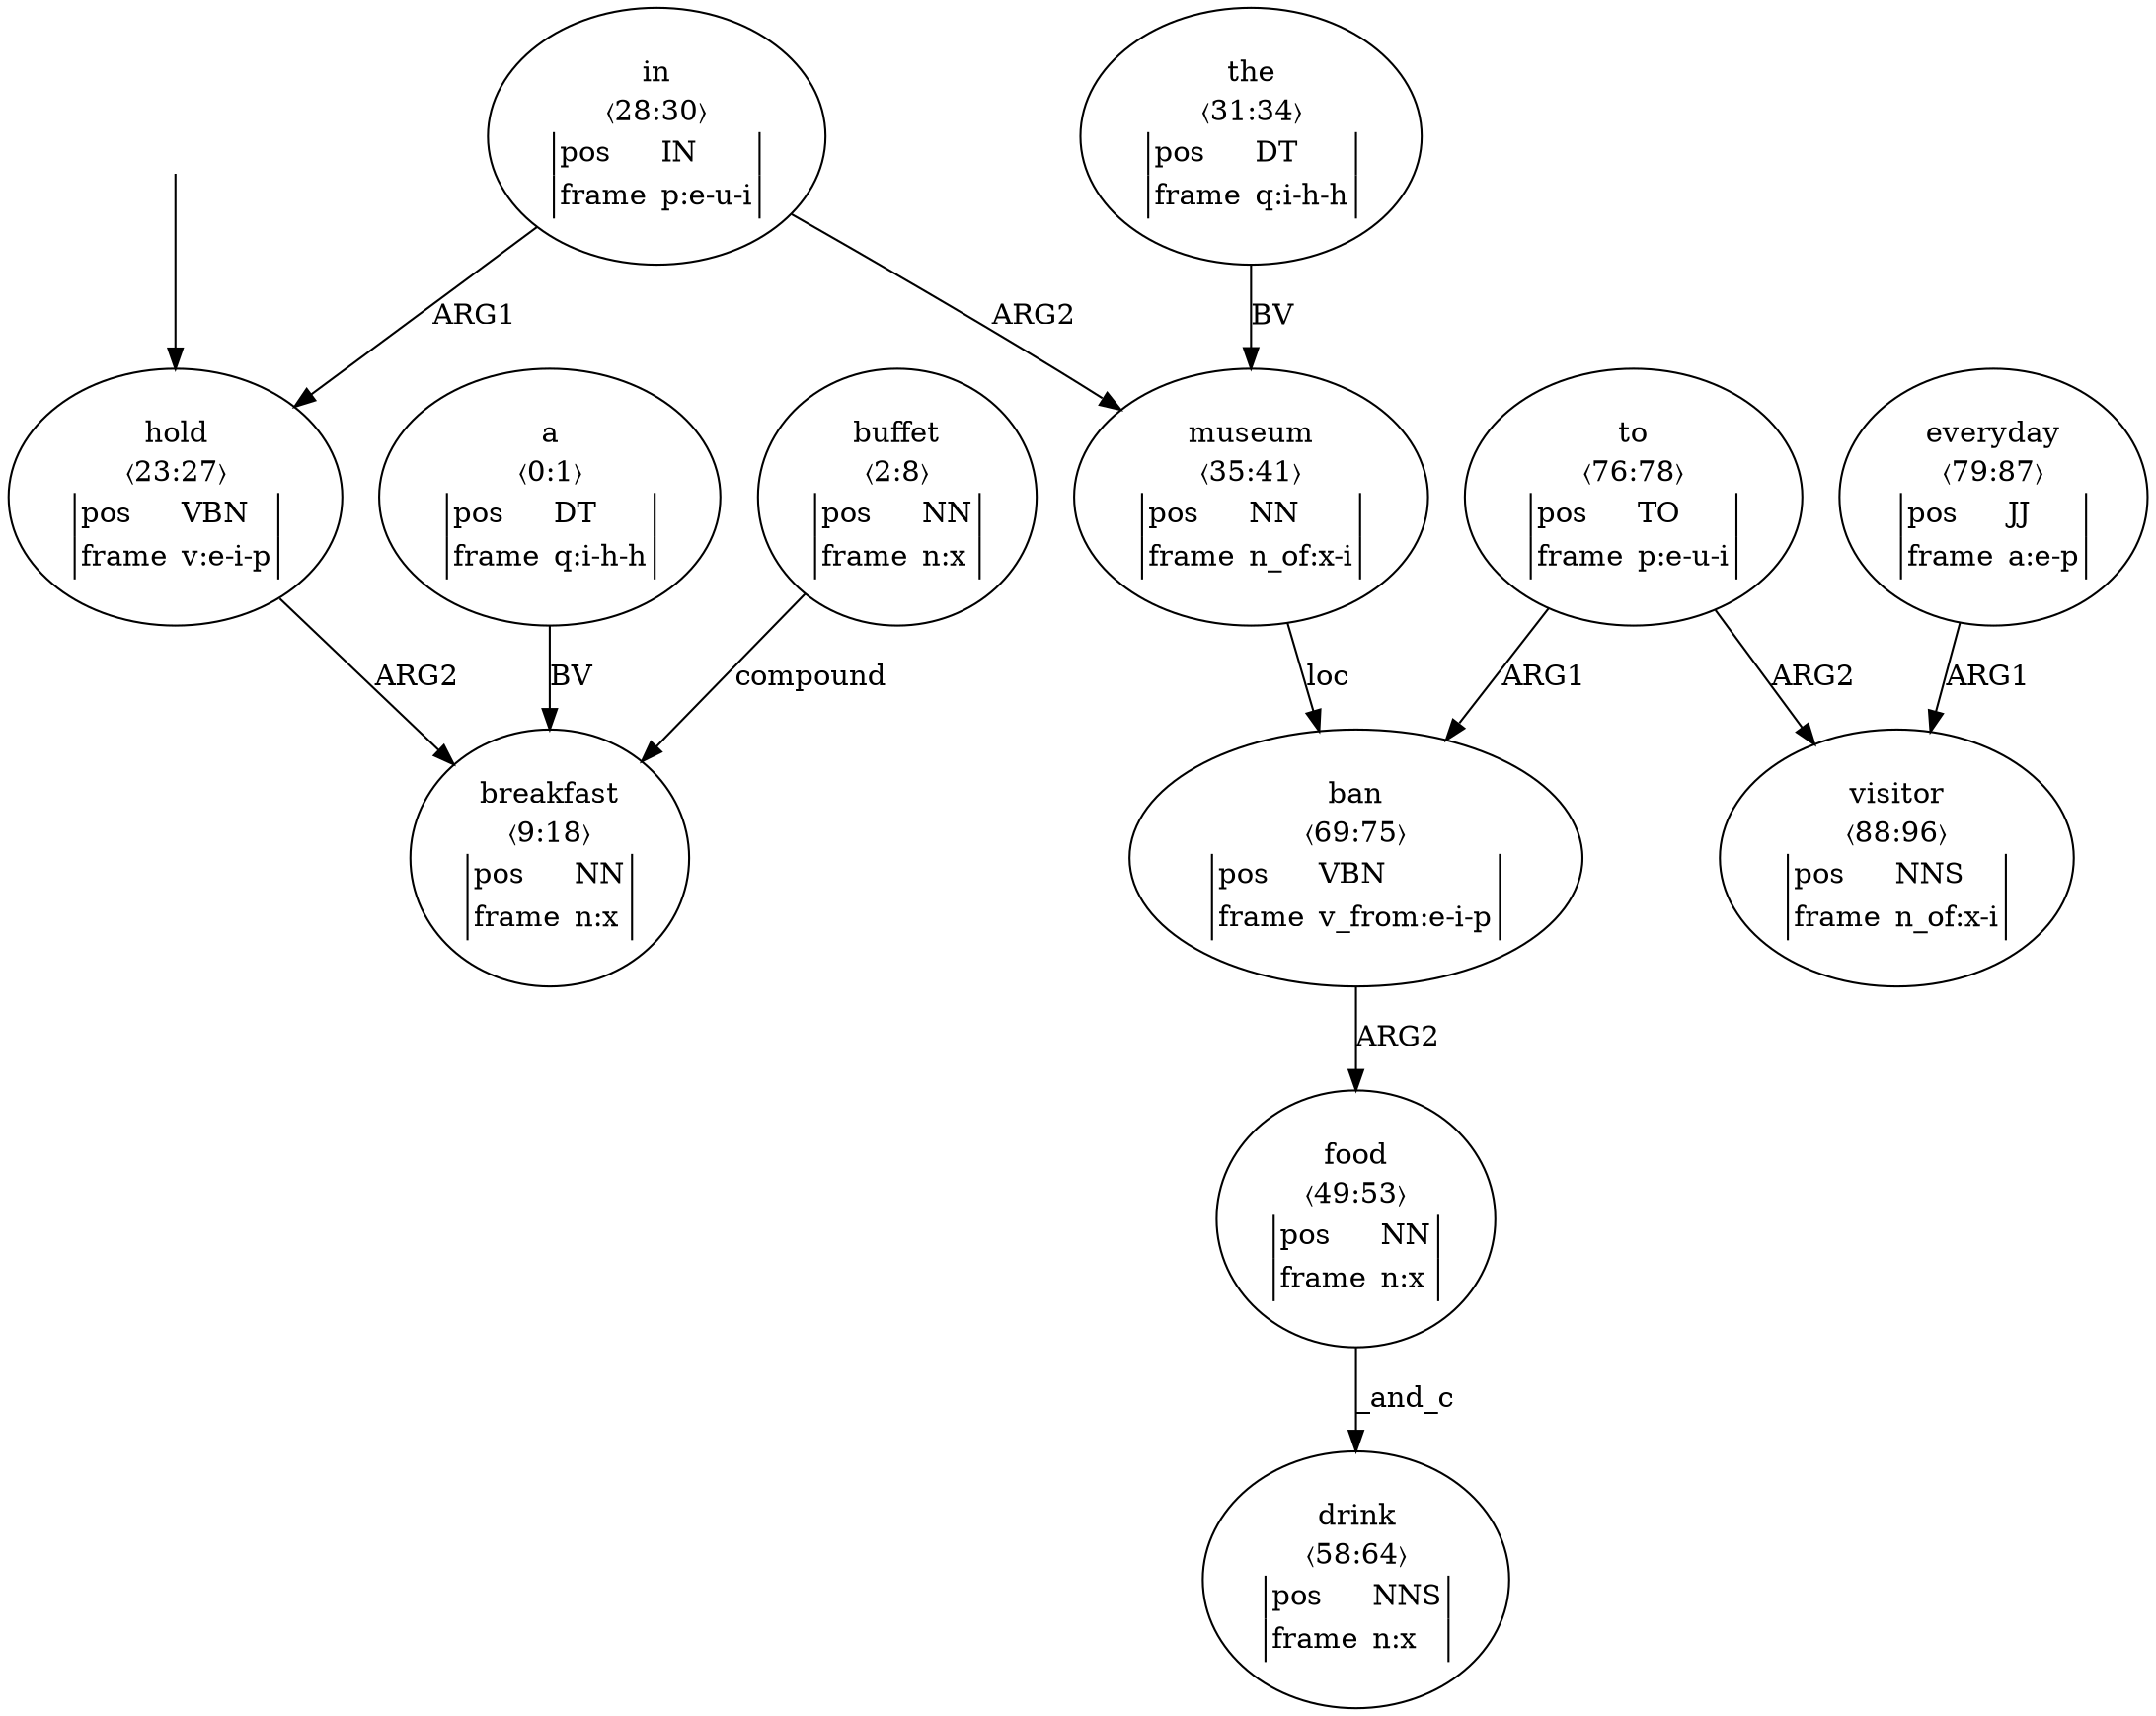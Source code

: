 digraph "20010011" {
  top [ style=invis ];
  top -> 4;
  0 [ label=<<table align="center" border="0" cellspacing="0"><tr><td colspan="2">a</td></tr><tr><td colspan="2">〈0:1〉</td></tr><tr><td sides="l" border="1" align="left">pos</td><td sides="r" border="1" align="left">DT</td></tr><tr><td sides="l" border="1" align="left">frame</td><td sides="r" border="1" align="left">q:i-h-h</td></tr></table>> ];
  1 [ label=<<table align="center" border="0" cellspacing="0"><tr><td colspan="2">buffet</td></tr><tr><td colspan="2">〈2:8〉</td></tr><tr><td sides="l" border="1" align="left">pos</td><td sides="r" border="1" align="left">NN</td></tr><tr><td sides="l" border="1" align="left">frame</td><td sides="r" border="1" align="left">n:x</td></tr></table>> ];
  2 [ label=<<table align="center" border="0" cellspacing="0"><tr><td colspan="2">breakfast</td></tr><tr><td colspan="2">〈9:18〉</td></tr><tr><td sides="l" border="1" align="left">pos</td><td sides="r" border="1" align="left">NN</td></tr><tr><td sides="l" border="1" align="left">frame</td><td sides="r" border="1" align="left">n:x</td></tr></table>> ];
  4 [ label=<<table align="center" border="0" cellspacing="0"><tr><td colspan="2">hold</td></tr><tr><td colspan="2">〈23:27〉</td></tr><tr><td sides="l" border="1" align="left">pos</td><td sides="r" border="1" align="left">VBN</td></tr><tr><td sides="l" border="1" align="left">frame</td><td sides="r" border="1" align="left">v:e-i-p</td></tr></table>> ];
  5 [ label=<<table align="center" border="0" cellspacing="0"><tr><td colspan="2">in</td></tr><tr><td colspan="2">〈28:30〉</td></tr><tr><td sides="l" border="1" align="left">pos</td><td sides="r" border="1" align="left">IN</td></tr><tr><td sides="l" border="1" align="left">frame</td><td sides="r" border="1" align="left">p:e-u-i</td></tr></table>> ];
  6 [ label=<<table align="center" border="0" cellspacing="0"><tr><td colspan="2">the</td></tr><tr><td colspan="2">〈31:34〉</td></tr><tr><td sides="l" border="1" align="left">pos</td><td sides="r" border="1" align="left">DT</td></tr><tr><td sides="l" border="1" align="left">frame</td><td sides="r" border="1" align="left">q:i-h-h</td></tr></table>> ];
  7 [ label=<<table align="center" border="0" cellspacing="0"><tr><td colspan="2">museum</td></tr><tr><td colspan="2">〈35:41〉</td></tr><tr><td sides="l" border="1" align="left">pos</td><td sides="r" border="1" align="left">NN</td></tr><tr><td sides="l" border="1" align="left">frame</td><td sides="r" border="1" align="left">n_of:x-i</td></tr></table>> ];
  10 [ label=<<table align="center" border="0" cellspacing="0"><tr><td colspan="2">food</td></tr><tr><td colspan="2">〈49:53〉</td></tr><tr><td sides="l" border="1" align="left">pos</td><td sides="r" border="1" align="left">NN</td></tr><tr><td sides="l" border="1" align="left">frame</td><td sides="r" border="1" align="left">n:x</td></tr></table>> ];
  12 [ label=<<table align="center" border="0" cellspacing="0"><tr><td colspan="2">drink</td></tr><tr><td colspan="2">〈58:64〉</td></tr><tr><td sides="l" border="1" align="left">pos</td><td sides="r" border="1" align="left">NNS</td></tr><tr><td sides="l" border="1" align="left">frame</td><td sides="r" border="1" align="left">n:x</td></tr></table>> ];
  14 [ label=<<table align="center" border="0" cellspacing="0"><tr><td colspan="2">ban</td></tr><tr><td colspan="2">〈69:75〉</td></tr><tr><td sides="l" border="1" align="left">pos</td><td sides="r" border="1" align="left">VBN</td></tr><tr><td sides="l" border="1" align="left">frame</td><td sides="r" border="1" align="left">v_from:e-i-p</td></tr></table>> ];
  15 [ label=<<table align="center" border="0" cellspacing="0"><tr><td colspan="2">to</td></tr><tr><td colspan="2">〈76:78〉</td></tr><tr><td sides="l" border="1" align="left">pos</td><td sides="r" border="1" align="left">TO</td></tr><tr><td sides="l" border="1" align="left">frame</td><td sides="r" border="1" align="left">p:e-u-i</td></tr></table>> ];
  16 [ label=<<table align="center" border="0" cellspacing="0"><tr><td colspan="2">everyday</td></tr><tr><td colspan="2">〈79:87〉</td></tr><tr><td sides="l" border="1" align="left">pos</td><td sides="r" border="1" align="left">JJ</td></tr><tr><td sides="l" border="1" align="left">frame</td><td sides="r" border="1" align="left">a:e-p</td></tr></table>> ];
  17 [ label=<<table align="center" border="0" cellspacing="0"><tr><td colspan="2">visitor</td></tr><tr><td colspan="2">〈88:96〉</td></tr><tr><td sides="l" border="1" align="left">pos</td><td sides="r" border="1" align="left">NNS</td></tr><tr><td sides="l" border="1" align="left">frame</td><td sides="r" border="1" align="left">n_of:x-i</td></tr></table>> ];
  10 -> 12 [ label="_and_c" ];
  5 -> 7 [ label="ARG2" ];
  14 -> 10 [ label="ARG2" ];
  6 -> 7 [ label="BV" ];
  7 -> 14 [ label="loc" ];
  15 -> 17 [ label="ARG2" ];
  15 -> 14 [ label="ARG1" ];
  0 -> 2 [ label="BV" ];
  4 -> 2 [ label="ARG2" ];
  1 -> 2 [ label="compound" ];
  16 -> 17 [ label="ARG1" ];
  5 -> 4 [ label="ARG1" ];
}

